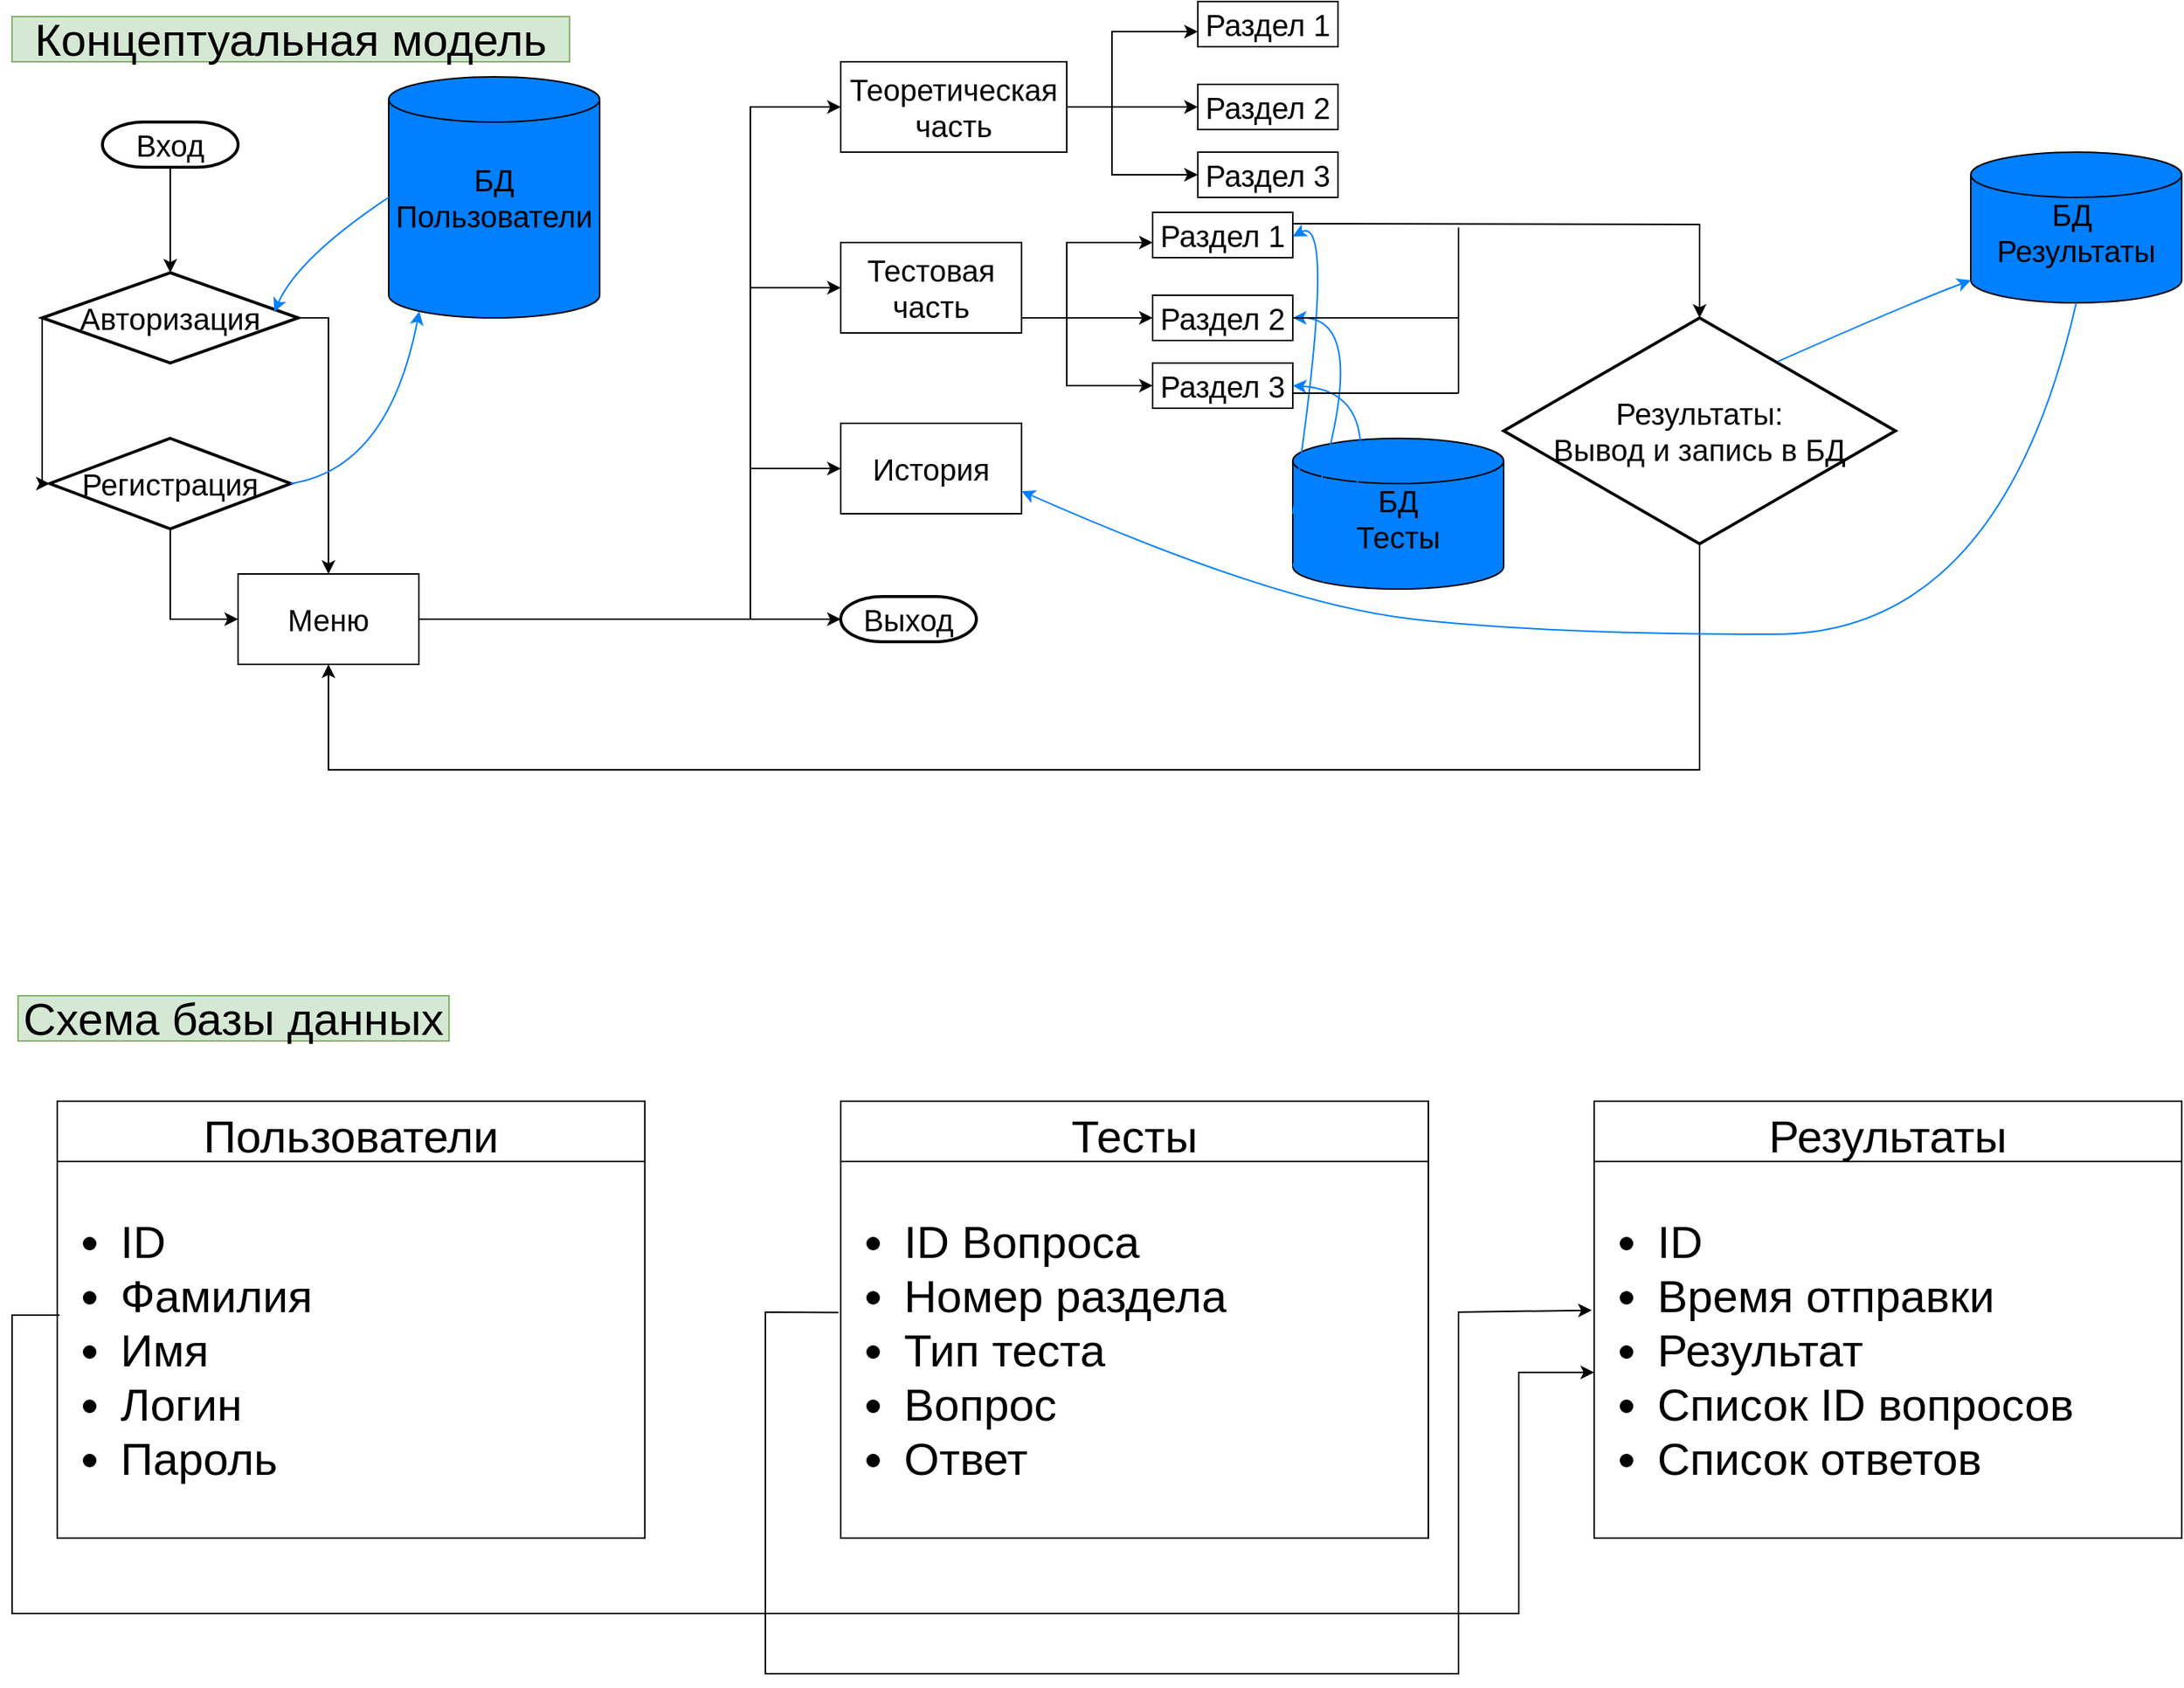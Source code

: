 <mxfile version="15.5.1" type="device"><diagram id="C5RBs43oDa-KdzZeNtuy" name="Page-1"><mxGraphModel dx="2408" dy="1310" grid="1" gridSize="10" guides="1" tooltips="1" connect="1" arrows="1" fold="1" page="1" pageScale="1" pageWidth="827" pageHeight="1169" math="0" shadow="0"><root><mxCell id="WIyWlLk6GJQsqaUBKTNV-0"/><mxCell id="WIyWlLk6GJQsqaUBKTNV-1" parent="WIyWlLk6GJQsqaUBKTNV-0"/><mxCell id="jyUkrPFovABvD05_F6WW-0" value="" style="shape=cylinder3;whiteSpace=wrap;html=1;boundedLbl=1;backgroundOutline=1;size=15;fillColor=#007FFF;" vertex="1" parent="WIyWlLk6GJQsqaUBKTNV-1"><mxGeometry x="290" y="60" width="140" height="160" as="geometry"/></mxCell><mxCell id="jyUkrPFovABvD05_F6WW-1" value="&lt;font style=&quot;font-size: 20px&quot;&gt;БД&lt;br&gt;Пользователи&lt;/font&gt;" style="text;html=1;strokeColor=none;fillColor=none;align=center;verticalAlign=middle;whiteSpace=wrap;rounded=0;" vertex="1" parent="WIyWlLk6GJQsqaUBKTNV-1"><mxGeometry x="300" y="122.5" width="120" height="35" as="geometry"/></mxCell><mxCell id="jyUkrPFovABvD05_F6WW-3" value="Вход" style="strokeWidth=2;html=1;shape=mxgraph.flowchart.terminator;whiteSpace=wrap;fontSize=20;" vertex="1" parent="WIyWlLk6GJQsqaUBKTNV-1"><mxGeometry x="100" y="90" width="90" height="30" as="geometry"/></mxCell><mxCell id="jyUkrPFovABvD05_F6WW-4" value="" style="endArrow=classic;html=1;rounded=0;fontSize=20;exitX=0.5;exitY=1;exitDx=0;exitDy=0;exitPerimeter=0;" edge="1" parent="WIyWlLk6GJQsqaUBKTNV-1" source="jyUkrPFovABvD05_F6WW-3" target="jyUkrPFovABvD05_F6WW-5"><mxGeometry width="50" height="50" relative="1" as="geometry"><mxPoint x="110" y="180" as="sourcePoint"/><mxPoint x="125" y="180" as="targetPoint"/></mxGeometry></mxCell><mxCell id="jyUkrPFovABvD05_F6WW-5" value="Авторизация" style="strokeWidth=2;html=1;shape=mxgraph.flowchart.decision;whiteSpace=wrap;fontSize=20;" vertex="1" parent="WIyWlLk6GJQsqaUBKTNV-1"><mxGeometry x="60" y="190" width="170" height="60" as="geometry"/></mxCell><mxCell id="jyUkrPFovABvD05_F6WW-6" value="" style="endArrow=classic;html=1;rounded=0;fontSize=20;exitX=0;exitY=0.5;exitDx=0;exitDy=0;exitPerimeter=0;entryX=0;entryY=0.5;entryDx=0;entryDy=0;entryPerimeter=0;" edge="1" parent="WIyWlLk6GJQsqaUBKTNV-1" source="jyUkrPFovABvD05_F6WW-5" target="jyUkrPFovABvD05_F6WW-7"><mxGeometry width="50" height="50" relative="1" as="geometry"><mxPoint x="80" y="350" as="sourcePoint"/><mxPoint x="130" y="330" as="targetPoint"/><Array as="points"><mxPoint x="60" y="330"/></Array></mxGeometry></mxCell><mxCell id="jyUkrPFovABvD05_F6WW-7" value="Регистрация" style="strokeWidth=2;html=1;shape=mxgraph.flowchart.decision;whiteSpace=wrap;fontSize=20;" vertex="1" parent="WIyWlLk6GJQsqaUBKTNV-1"><mxGeometry x="65" y="300" width="160" height="60" as="geometry"/></mxCell><mxCell id="jyUkrPFovABvD05_F6WW-8" value="" style="endArrow=classic;html=1;rounded=0;fontSize=20;exitX=1;exitY=0.5;exitDx=0;exitDy=0;exitPerimeter=0;entryX=0.5;entryY=0;entryDx=0;entryDy=0;" edge="1" parent="WIyWlLk6GJQsqaUBKTNV-1" source="jyUkrPFovABvD05_F6WW-5" target="jyUkrPFovABvD05_F6WW-10"><mxGeometry width="50" height="50" relative="1" as="geometry"><mxPoint x="240" y="290" as="sourcePoint"/><mxPoint x="250" y="400" as="targetPoint"/><Array as="points"><mxPoint x="250" y="220"/></Array></mxGeometry></mxCell><mxCell id="jyUkrPFovABvD05_F6WW-9" value="" style="endArrow=classic;html=1;rounded=0;fontSize=20;exitX=0.5;exitY=1;exitDx=0;exitDy=0;exitPerimeter=0;entryX=0;entryY=0.5;entryDx=0;entryDy=0;" edge="1" parent="WIyWlLk6GJQsqaUBKTNV-1" source="jyUkrPFovABvD05_F6WW-7" target="jyUkrPFovABvD05_F6WW-10"><mxGeometry width="50" height="50" relative="1" as="geometry"><mxPoint x="120" y="430" as="sourcePoint"/><mxPoint x="190" y="420" as="targetPoint"/><Array as="points"><mxPoint x="145" y="420"/></Array></mxGeometry></mxCell><mxCell id="jyUkrPFovABvD05_F6WW-10" value="Меню" style="rounded=0;whiteSpace=wrap;html=1;fontSize=20;" vertex="1" parent="WIyWlLk6GJQsqaUBKTNV-1"><mxGeometry x="190" y="390" width="120" height="60" as="geometry"/></mxCell><mxCell id="jyUkrPFovABvD05_F6WW-11" value="" style="curved=1;endArrow=classic;html=1;rounded=0;fontSize=20;exitX=1;exitY=0.5;exitDx=0;exitDy=0;exitPerimeter=0;entryX=0.145;entryY=1;entryDx=0;entryDy=-4.35;entryPerimeter=0;fillColor=#dae8fc;strokeColor=#007FFF;" edge="1" parent="WIyWlLk6GJQsqaUBKTNV-1" source="jyUkrPFovABvD05_F6WW-7" target="jyUkrPFovABvD05_F6WW-0"><mxGeometry width="50" height="50" relative="1" as="geometry"><mxPoint x="210" y="310" as="sourcePoint"/><mxPoint x="260" y="260" as="targetPoint"/><Array as="points"><mxPoint x="290" y="320"/></Array></mxGeometry></mxCell><mxCell id="jyUkrPFovABvD05_F6WW-12" value="" style="curved=1;endArrow=classic;html=1;rounded=0;fontSize=20;exitX=0;exitY=0.5;exitDx=0;exitDy=0;exitPerimeter=0;entryX=0.906;entryY=0.433;entryDx=0;entryDy=0;entryPerimeter=0;fillColor=#dae8fc;strokeColor=#007FFF;" edge="1" parent="WIyWlLk6GJQsqaUBKTNV-1" source="jyUkrPFovABvD05_F6WW-0" target="jyUkrPFovABvD05_F6WW-5"><mxGeometry width="50" height="50" relative="1" as="geometry"><mxPoint x="200" y="200" as="sourcePoint"/><mxPoint x="250" y="150" as="targetPoint"/><Array as="points"><mxPoint x="230" y="180"/></Array></mxGeometry></mxCell><mxCell id="jyUkrPFovABvD05_F6WW-13" value="" style="endArrow=classic;html=1;rounded=0;fontSize=20;strokeColor=#000000;entryX=0.5;entryY=1;entryDx=0;entryDy=0;exitX=0.5;exitY=1;exitDx=0;exitDy=0;exitPerimeter=0;" edge="1" parent="WIyWlLk6GJQsqaUBKTNV-1" source="jyUkrPFovABvD05_F6WW-46" target="jyUkrPFovABvD05_F6WW-10"><mxGeometry width="50" height="50" relative="1" as="geometry"><mxPoint x="1160" y="520" as="sourcePoint"/><mxPoint x="300" y="500" as="targetPoint"/><Array as="points"><mxPoint x="1160" y="520"/><mxPoint x="250" y="520"/></Array></mxGeometry></mxCell><mxCell id="jyUkrPFovABvD05_F6WW-14" value="" style="endArrow=classic;html=1;rounded=0;fontSize=20;strokeColor=#000000;exitX=1;exitY=0.5;exitDx=0;exitDy=0;entryX=0;entryY=0.5;entryDx=0;entryDy=0;entryPerimeter=0;" edge="1" parent="WIyWlLk6GJQsqaUBKTNV-1" source="jyUkrPFovABvD05_F6WW-10" target="jyUkrPFovABvD05_F6WW-15"><mxGeometry width="50" height="50" relative="1" as="geometry"><mxPoint x="380" y="460" as="sourcePoint"/><mxPoint x="600" y="420" as="targetPoint"/></mxGeometry></mxCell><mxCell id="jyUkrPFovABvD05_F6WW-15" value="Выход" style="strokeWidth=2;html=1;shape=mxgraph.flowchart.terminator;whiteSpace=wrap;fontSize=20;" vertex="1" parent="WIyWlLk6GJQsqaUBKTNV-1"><mxGeometry x="590" y="405" width="90" height="30" as="geometry"/></mxCell><mxCell id="jyUkrPFovABvD05_F6WW-16" value="" style="endArrow=classic;html=1;rounded=0;fontSize=20;strokeColor=#000000;entryX=0;entryY=0.5;entryDx=0;entryDy=0;" edge="1" parent="WIyWlLk6GJQsqaUBKTNV-1" target="jyUkrPFovABvD05_F6WW-17"><mxGeometry width="50" height="50" relative="1" as="geometry"><mxPoint x="530" y="420" as="sourcePoint"/><mxPoint x="590" y="320" as="targetPoint"/><Array as="points"><mxPoint x="530" y="320"/></Array></mxGeometry></mxCell><mxCell id="jyUkrPFovABvD05_F6WW-17" value="История" style="rounded=0;whiteSpace=wrap;html=1;fontSize=20;" vertex="1" parent="WIyWlLk6GJQsqaUBKTNV-1"><mxGeometry x="590" y="290" width="120" height="60" as="geometry"/></mxCell><mxCell id="jyUkrPFovABvD05_F6WW-18" value="" style="endArrow=classic;html=1;rounded=0;fontSize=20;strokeColor=#000000;entryX=0;entryY=0.5;entryDx=0;entryDy=0;" edge="1" parent="WIyWlLk6GJQsqaUBKTNV-1" target="jyUkrPFovABvD05_F6WW-19"><mxGeometry width="50" height="50" relative="1" as="geometry"><mxPoint x="530" y="320" as="sourcePoint"/><mxPoint x="590" y="200" as="targetPoint"/><Array as="points"><mxPoint x="530" y="200"/></Array></mxGeometry></mxCell><mxCell id="jyUkrPFovABvD05_F6WW-19" value="Тестовая часть" style="rounded=0;whiteSpace=wrap;html=1;fontSize=20;" vertex="1" parent="WIyWlLk6GJQsqaUBKTNV-1"><mxGeometry x="590" y="170" width="120" height="60" as="geometry"/></mxCell><mxCell id="jyUkrPFovABvD05_F6WW-20" value="" style="endArrow=classic;html=1;rounded=0;fontSize=20;strokeColor=#000000;entryX=0;entryY=0.5;entryDx=0;entryDy=0;" edge="1" parent="WIyWlLk6GJQsqaUBKTNV-1" target="jyUkrPFovABvD05_F6WW-21"><mxGeometry width="50" height="50" relative="1" as="geometry"><mxPoint x="530" y="200" as="sourcePoint"/><mxPoint x="590" y="80" as="targetPoint"/><Array as="points"><mxPoint x="530" y="80"/></Array></mxGeometry></mxCell><mxCell id="jyUkrPFovABvD05_F6WW-21" value="Теоретическая часть" style="rounded=0;whiteSpace=wrap;html=1;fontSize=20;" vertex="1" parent="WIyWlLk6GJQsqaUBKTNV-1"><mxGeometry x="590" y="50" width="150" height="60" as="geometry"/></mxCell><mxCell id="jyUkrPFovABvD05_F6WW-22" value="" style="endArrow=classic;html=1;rounded=0;fontSize=20;strokeColor=#000000;exitX=1;exitY=0.5;exitDx=0;exitDy=0;entryX=0;entryY=0.5;entryDx=0;entryDy=0;" edge="1" parent="WIyWlLk6GJQsqaUBKTNV-1" source="jyUkrPFovABvD05_F6WW-21" target="jyUkrPFovABvD05_F6WW-23"><mxGeometry width="50" height="50" relative="1" as="geometry"><mxPoint x="760" y="110" as="sourcePoint"/><mxPoint x="800" y="80" as="targetPoint"/></mxGeometry></mxCell><mxCell id="jyUkrPFovABvD05_F6WW-23" value="Раздел 2" style="rounded=0;whiteSpace=wrap;html=1;fontSize=20;" vertex="1" parent="WIyWlLk6GJQsqaUBKTNV-1"><mxGeometry x="827" y="65" width="93" height="30" as="geometry"/></mxCell><mxCell id="jyUkrPFovABvD05_F6WW-24" value="" style="endArrow=classic;html=1;rounded=0;fontSize=20;strokeColor=#000000;" edge="1" parent="WIyWlLk6GJQsqaUBKTNV-1"><mxGeometry width="50" height="50" relative="1" as="geometry"><mxPoint x="770" y="80" as="sourcePoint"/><mxPoint x="827" y="30" as="targetPoint"/><Array as="points"><mxPoint x="770" y="30"/></Array></mxGeometry></mxCell><mxCell id="jyUkrPFovABvD05_F6WW-25" value="Раздел 1" style="rounded=0;whiteSpace=wrap;html=1;fontSize=20;" vertex="1" parent="WIyWlLk6GJQsqaUBKTNV-1"><mxGeometry x="827" y="10" width="93" height="30" as="geometry"/></mxCell><mxCell id="jyUkrPFovABvD05_F6WW-26" value="Раздел 3" style="rounded=0;whiteSpace=wrap;html=1;fontSize=20;" vertex="1" parent="WIyWlLk6GJQsqaUBKTNV-1"><mxGeometry x="827" y="110" width="93" height="30" as="geometry"/></mxCell><mxCell id="jyUkrPFovABvD05_F6WW-27" value="" style="endArrow=classic;html=1;rounded=0;fontSize=20;strokeColor=#000000;entryX=0;entryY=0.5;entryDx=0;entryDy=0;" edge="1" parent="WIyWlLk6GJQsqaUBKTNV-1" target="jyUkrPFovABvD05_F6WW-26"><mxGeometry width="50" height="50" relative="1" as="geometry"><mxPoint x="770" y="80" as="sourcePoint"/><mxPoint x="780" y="140" as="targetPoint"/><Array as="points"><mxPoint x="770" y="125"/></Array></mxGeometry></mxCell><mxCell id="jyUkrPFovABvD05_F6WW-28" value="" style="endArrow=classic;html=1;rounded=0;fontSize=20;strokeColor=#000000;exitX=1;exitY=0.5;exitDx=0;exitDy=0;entryX=0;entryY=0.5;entryDx=0;entryDy=0;" edge="1" parent="WIyWlLk6GJQsqaUBKTNV-1" target="jyUkrPFovABvD05_F6WW-29"><mxGeometry width="50" height="50" relative="1" as="geometry"><mxPoint x="710" y="220" as="sourcePoint"/><mxPoint x="770" y="220" as="targetPoint"/></mxGeometry></mxCell><mxCell id="jyUkrPFovABvD05_F6WW-29" value="Раздел 2" style="rounded=0;whiteSpace=wrap;html=1;fontSize=20;" vertex="1" parent="WIyWlLk6GJQsqaUBKTNV-1"><mxGeometry x="797" y="205" width="93" height="30" as="geometry"/></mxCell><mxCell id="jyUkrPFovABvD05_F6WW-30" value="" style="endArrow=classic;html=1;rounded=0;fontSize=20;strokeColor=#000000;" edge="1" parent="WIyWlLk6GJQsqaUBKTNV-1"><mxGeometry width="50" height="50" relative="1" as="geometry"><mxPoint x="740" y="220" as="sourcePoint"/><mxPoint x="797" y="170" as="targetPoint"/><Array as="points"><mxPoint x="740" y="170"/></Array></mxGeometry></mxCell><mxCell id="jyUkrPFovABvD05_F6WW-31" value="Раздел 1" style="rounded=0;whiteSpace=wrap;html=1;fontSize=20;" vertex="1" parent="WIyWlLk6GJQsqaUBKTNV-1"><mxGeometry x="797" y="150" width="93" height="30" as="geometry"/></mxCell><mxCell id="jyUkrPFovABvD05_F6WW-32" value="Раздел 3" style="rounded=0;whiteSpace=wrap;html=1;fontSize=20;" vertex="1" parent="WIyWlLk6GJQsqaUBKTNV-1"><mxGeometry x="797" y="250" width="93" height="30" as="geometry"/></mxCell><mxCell id="jyUkrPFovABvD05_F6WW-33" value="" style="endArrow=classic;html=1;rounded=0;fontSize=20;strokeColor=#000000;entryX=0;entryY=0.5;entryDx=0;entryDy=0;" edge="1" parent="WIyWlLk6GJQsqaUBKTNV-1" target="jyUkrPFovABvD05_F6WW-32"><mxGeometry width="50" height="50" relative="1" as="geometry"><mxPoint x="740" y="220" as="sourcePoint"/><mxPoint x="750" y="280" as="targetPoint"/><Array as="points"><mxPoint x="740" y="265"/></Array></mxGeometry></mxCell><mxCell id="jyUkrPFovABvD05_F6WW-34" value="" style="shape=cylinder3;whiteSpace=wrap;html=1;boundedLbl=1;backgroundOutline=1;size=15;fillColor=#007FFF;" vertex="1" parent="WIyWlLk6GJQsqaUBKTNV-1"><mxGeometry x="890" y="300" width="140" height="100" as="geometry"/></mxCell><mxCell id="jyUkrPFovABvD05_F6WW-35" value="&lt;font style=&quot;font-size: 20px&quot;&gt;БД&lt;br&gt;Тесты&lt;br&gt;&lt;/font&gt;" style="text;html=1;strokeColor=none;fillColor=none;align=center;verticalAlign=middle;whiteSpace=wrap;rounded=0;" vertex="1" parent="WIyWlLk6GJQsqaUBKTNV-1"><mxGeometry x="900" y="335" width="120" height="35" as="geometry"/></mxCell><mxCell id="jyUkrPFovABvD05_F6WW-36" value="" style="curved=1;endArrow=classic;html=1;rounded=0;fontSize=20;entryX=1;entryY=0.5;entryDx=0;entryDy=0;fillColor=#dae8fc;strokeColor=#007FFF;exitX=0.145;exitY=1;exitDx=0;exitDy=-4.35;exitPerimeter=0;" edge="1" parent="WIyWlLk6GJQsqaUBKTNV-1" target="jyUkrPFovABvD05_F6WW-32" source="jyUkrPFovABvD05_F6WW-34"><mxGeometry width="50" height="50" relative="1" as="geometry"><mxPoint x="1040" y="260" as="sourcePoint"/><mxPoint x="935.98" y="210" as="targetPoint"/><Array as="points"><mxPoint x="965.98" y="270"/></Array></mxGeometry></mxCell><mxCell id="jyUkrPFovABvD05_F6WW-37" value="" style="curved=1;endArrow=classic;html=1;rounded=0;fontSize=20;exitX=0;exitY=0.5;exitDx=0;exitDy=0;exitPerimeter=0;entryX=0.906;entryY=0.433;entryDx=0;entryDy=0;entryPerimeter=0;fillColor=#dae8fc;strokeColor=#007FFF;" edge="1" parent="WIyWlLk6GJQsqaUBKTNV-1" source="jyUkrPFovABvD05_F6WW-34"><mxGeometry width="50" height="50" relative="1" as="geometry"><mxPoint x="875.98" y="150" as="sourcePoint"/><mxPoint x="890" y="165.98" as="targetPoint"/><Array as="points"><mxPoint x="920" y="150"/></Array></mxGeometry></mxCell><mxCell id="jyUkrPFovABvD05_F6WW-38" value="" style="curved=1;endArrow=classic;html=1;rounded=0;fontSize=20;entryX=1;entryY=0.5;entryDx=0;entryDy=0;fillColor=#dae8fc;strokeColor=#007FFF;exitX=0;exitY=1;exitDx=0;exitDy=-15;exitPerimeter=0;" edge="1" parent="WIyWlLk6GJQsqaUBKTNV-1" source="jyUkrPFovABvD05_F6WW-34" target="jyUkrPFovABvD05_F6WW-29"><mxGeometry width="50" height="50" relative="1" as="geometry"><mxPoint x="1036.421" y="190" as="sourcePoint"/><mxPoint x="900" y="275" as="targetPoint"/><Array as="points"><mxPoint x="950" y="220"/></Array></mxGeometry></mxCell><mxCell id="jyUkrPFovABvD05_F6WW-41" value="" style="endArrow=classic;html=1;rounded=0;fontSize=20;strokeColor=#000000;exitX=1;exitY=0.25;exitDx=0;exitDy=0;entryX=0.5;entryY=0;entryDx=0;entryDy=0;entryPerimeter=0;" edge="1" parent="WIyWlLk6GJQsqaUBKTNV-1" source="jyUkrPFovABvD05_F6WW-31" target="jyUkrPFovABvD05_F6WW-46"><mxGeometry width="50" height="50" relative="1" as="geometry"><mxPoint x="900" y="164.5" as="sourcePoint"/><mxPoint x="1160" y="220" as="targetPoint"/><Array as="points"><mxPoint x="1160" y="158"/></Array></mxGeometry></mxCell><mxCell id="jyUkrPFovABvD05_F6WW-43" value="" style="endArrow=none;html=1;rounded=0;fontSize=20;strokeColor=#000000;" edge="1" parent="WIyWlLk6GJQsqaUBKTNV-1"><mxGeometry width="50" height="50" relative="1" as="geometry"><mxPoint x="1000" y="270" as="sourcePoint"/><mxPoint x="1000" y="160" as="targetPoint"/></mxGeometry></mxCell><mxCell id="jyUkrPFovABvD05_F6WW-44" value="" style="endArrow=none;html=1;rounded=0;fontSize=20;strokeColor=#000000;exitX=1;exitY=0.5;exitDx=0;exitDy=0;" edge="1" parent="WIyWlLk6GJQsqaUBKTNV-1" source="jyUkrPFovABvD05_F6WW-29"><mxGeometry width="50" height="50" relative="1" as="geometry"><mxPoint x="1040" y="290" as="sourcePoint"/><mxPoint x="1000" y="220" as="targetPoint"/></mxGeometry></mxCell><mxCell id="jyUkrPFovABvD05_F6WW-45" value="" style="endArrow=none;html=1;rounded=0;fontSize=20;strokeColor=#000000;" edge="1" parent="WIyWlLk6GJQsqaUBKTNV-1"><mxGeometry width="50" height="50" relative="1" as="geometry"><mxPoint x="890" y="270" as="sourcePoint"/><mxPoint x="1000" y="270" as="targetPoint"/></mxGeometry></mxCell><mxCell id="jyUkrPFovABvD05_F6WW-46" value="Результаты:&lt;br&gt;Вывод и запись в БД&lt;br&gt;" style="strokeWidth=2;html=1;shape=mxgraph.flowchart.decision;whiteSpace=wrap;fontSize=20;" vertex="1" parent="WIyWlLk6GJQsqaUBKTNV-1"><mxGeometry x="1030" y="220" width="260" height="150" as="geometry"/></mxCell><mxCell id="jyUkrPFovABvD05_F6WW-47" value="" style="shape=cylinder3;whiteSpace=wrap;html=1;boundedLbl=1;backgroundOutline=1;size=15;fillColor=#007FFF;" vertex="1" parent="WIyWlLk6GJQsqaUBKTNV-1"><mxGeometry x="1340" y="110" width="140" height="100" as="geometry"/></mxCell><mxCell id="jyUkrPFovABvD05_F6WW-48" value="&lt;font style=&quot;font-size: 20px&quot;&gt;БД&amp;nbsp;&lt;br&gt;Результаты&lt;br&gt;&lt;/font&gt;" style="text;html=1;strokeColor=none;fillColor=none;align=center;verticalAlign=middle;whiteSpace=wrap;rounded=0;" vertex="1" parent="WIyWlLk6GJQsqaUBKTNV-1"><mxGeometry x="1350" y="145" width="120" height="35" as="geometry"/></mxCell><mxCell id="jyUkrPFovABvD05_F6WW-49" value="" style="curved=1;endArrow=classic;html=1;rounded=0;fontSize=20;exitX=0.7;exitY=0.193;exitDx=0;exitDy=0;exitPerimeter=0;fillColor=#dae8fc;strokeColor=#007FFF;entryX=0;entryY=1;entryDx=0;entryDy=-15;entryPerimeter=0;" edge="1" parent="WIyWlLk6GJQsqaUBKTNV-1" source="jyUkrPFovABvD05_F6WW-46" target="jyUkrPFovABvD05_F6WW-47"><mxGeometry width="50" height="50" relative="1" as="geometry"><mxPoint x="1270" y="280" as="sourcePoint"/><mxPoint x="1340" y="260" as="targetPoint"/><Array as="points"><mxPoint x="1300" y="210"/></Array></mxGeometry></mxCell><mxCell id="jyUkrPFovABvD05_F6WW-50" value="" style="curved=1;endArrow=classic;html=1;rounded=0;fontSize=20;exitX=0.5;exitY=1;exitDx=0;exitDy=0;exitPerimeter=0;fillColor=#dae8fc;strokeColor=#007FFF;entryX=1;entryY=0.75;entryDx=0;entryDy=0;" edge="1" parent="WIyWlLk6GJQsqaUBKTNV-1" source="jyUkrPFovABvD05_F6WW-47" target="jyUkrPFovABvD05_F6WW-17"><mxGeometry width="50" height="50" relative="1" as="geometry"><mxPoint x="1222" y="258.95" as="sourcePoint"/><mxPoint x="760" y="380" as="targetPoint"/><Array as="points"><mxPoint x="1360" y="430"/><mxPoint x="1060" y="430"/><mxPoint x="880" y="410"/></Array></mxGeometry></mxCell><mxCell id="jyUkrPFovABvD05_F6WW-53" value="&lt;font style=&quot;font-size: 30px&quot;&gt;Концептуальная модель&lt;/font&gt;" style="text;html=1;strokeColor=#82b366;fillColor=#d5e8d4;align=center;verticalAlign=middle;whiteSpace=wrap;rounded=0;fontSize=20;" vertex="1" parent="WIyWlLk6GJQsqaUBKTNV-1"><mxGeometry x="40" y="20" width="370" height="30" as="geometry"/></mxCell><mxCell id="jyUkrPFovABvD05_F6WW-55" value="&lt;font style=&quot;font-size: 30px&quot;&gt;Схема базы данных&lt;/font&gt;" style="text;html=1;strokeColor=#82b366;fillColor=#d5e8d4;align=center;verticalAlign=middle;whiteSpace=wrap;rounded=0;fontSize=20;" vertex="1" parent="WIyWlLk6GJQsqaUBKTNV-1"><mxGeometry x="44" y="670" width="286" height="30" as="geometry"/></mxCell><mxCell id="jyUkrPFovABvD05_F6WW-56" value="Пользователи" style="swimlane;fontStyle=0;childLayout=stackLayout;horizontal=1;startSize=40;fillColor=none;horizontalStack=0;resizeParent=1;resizeParentMax=0;resizeLast=0;collapsible=1;marginBottom=0;fontSize=30;strokeColor=#000000;" vertex="1" parent="WIyWlLk6GJQsqaUBKTNV-1"><mxGeometry x="70" y="740" width="390" height="290" as="geometry"/></mxCell><mxCell id="jyUkrPFovABvD05_F6WW-74" value="&lt;ul&gt;&lt;li&gt;ID&lt;/li&gt;&lt;li&gt;Фамилия&lt;/li&gt;&lt;li&gt;Имя&lt;/li&gt;&lt;li&gt;Логин&lt;/li&gt;&lt;li&gt;Пароль&lt;/li&gt;&lt;/ul&gt;" style="text;strokeColor=none;fillColor=none;html=1;whiteSpace=wrap;verticalAlign=middle;overflow=hidden;fontSize=30;" vertex="1" parent="jyUkrPFovABvD05_F6WW-56"><mxGeometry y="40" width="390" height="250" as="geometry"/></mxCell><mxCell id="jyUkrPFovABvD05_F6WW-62" value="Тесты" style="swimlane;fontStyle=0;childLayout=stackLayout;horizontal=1;startSize=40;fillColor=none;horizontalStack=0;resizeParent=1;resizeParentMax=0;resizeLast=0;collapsible=1;marginBottom=0;fontSize=30;strokeColor=#000000;" vertex="1" parent="WIyWlLk6GJQsqaUBKTNV-1"><mxGeometry x="590" y="740" width="390" height="290" as="geometry"/></mxCell><mxCell id="jyUkrPFovABvD05_F6WW-75" value="&lt;ul&gt;&lt;li&gt;ID Вопроса&lt;/li&gt;&lt;li&gt;Номер раздела&lt;/li&gt;&lt;li&gt;Тип теста&lt;/li&gt;&lt;li&gt;Вопрос&lt;/li&gt;&lt;li&gt;Ответ&lt;/li&gt;&lt;/ul&gt;" style="text;strokeColor=none;fillColor=none;html=1;whiteSpace=wrap;verticalAlign=middle;overflow=hidden;fontSize=30;" vertex="1" parent="jyUkrPFovABvD05_F6WW-62"><mxGeometry y="40" width="390" height="250" as="geometry"/></mxCell><mxCell id="jyUkrPFovABvD05_F6WW-68" value="Результаты" style="swimlane;fontStyle=0;childLayout=stackLayout;horizontal=1;startSize=40;fillColor=none;horizontalStack=0;resizeParent=1;resizeParentMax=0;resizeLast=0;collapsible=1;marginBottom=0;fontSize=30;strokeColor=#000000;" vertex="1" parent="WIyWlLk6GJQsqaUBKTNV-1"><mxGeometry x="1090" y="740" width="390" height="290" as="geometry"/></mxCell><mxCell id="jyUkrPFovABvD05_F6WW-76" value="&lt;ul&gt;&lt;li&gt;ID&amp;nbsp;&lt;/li&gt;&lt;li&gt;Время отправки&lt;/li&gt;&lt;li&gt;Результат&lt;/li&gt;&lt;li&gt;Список ID вопросов&lt;/li&gt;&lt;li&gt;Список ответов&lt;/li&gt;&lt;/ul&gt;" style="text;strokeColor=none;fillColor=none;html=1;whiteSpace=wrap;verticalAlign=middle;overflow=hidden;fontSize=30;" vertex="1" parent="jyUkrPFovABvD05_F6WW-68"><mxGeometry y="40" width="390" height="250" as="geometry"/></mxCell><mxCell id="jyUkrPFovABvD05_F6WW-77" value="" style="endArrow=classic;html=1;rounded=0;fontSize=30;strokeColor=#000000;exitX=0.004;exitY=0.408;exitDx=0;exitDy=0;exitPerimeter=0;entryX=0;entryY=0.56;entryDx=0;entryDy=0;entryPerimeter=0;" edge="1" parent="WIyWlLk6GJQsqaUBKTNV-1" source="jyUkrPFovABvD05_F6WW-74" target="jyUkrPFovABvD05_F6WW-76"><mxGeometry width="50" height="50" relative="1" as="geometry"><mxPoint x="40" y="850" as="sourcePoint"/><mxPoint x="1040" y="880" as="targetPoint"/><Array as="points"><mxPoint x="40" y="882"/><mxPoint x="40" y="1080"/><mxPoint x="1040" y="1080"/><mxPoint x="1040" y="920"/></Array></mxGeometry></mxCell><mxCell id="jyUkrPFovABvD05_F6WW-78" value="" style="endArrow=classic;html=1;rounded=0;fontSize=30;strokeColor=#000000;exitX=-0.004;exitY=0.401;exitDx=0;exitDy=0;exitPerimeter=0;entryX=-0.004;entryY=0.395;entryDx=0;entryDy=0;entryPerimeter=0;" edge="1" parent="WIyWlLk6GJQsqaUBKTNV-1" source="jyUkrPFovABvD05_F6WW-75" target="jyUkrPFovABvD05_F6WW-76"><mxGeometry width="50" height="50" relative="1" as="geometry"><mxPoint x="520" y="1000" as="sourcePoint"/><mxPoint x="1000" y="830" as="targetPoint"/><Array as="points"><mxPoint x="540" y="880"/><mxPoint x="540" y="1120"/><mxPoint x="1000" y="1120"/><mxPoint x="1000" y="880"/></Array></mxGeometry></mxCell></root></mxGraphModel></diagram></mxfile>